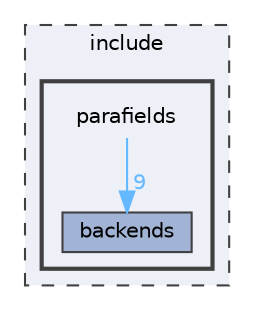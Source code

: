 digraph "parafields"
{
 // LATEX_PDF_SIZE
  bgcolor="transparent";
  edge [fontname=Helvetica,fontsize=10,labelfontname=Helvetica,labelfontsize=10];
  node [fontname=Helvetica,fontsize=10,shape=box,height=0.2,width=0.4];
  compound=true
  subgraph clusterdir_d44c64559bbebec7f509842c48db8b23 {
    graph [ bgcolor="#edf0f7", pencolor="grey25", label="include", fontname=Helvetica,fontsize=10 style="filled,dashed", URL="dir_d44c64559bbebec7f509842c48db8b23.html",tooltip=""]
  subgraph clusterdir_f1cf9fff43a340b5fb1246d6efff32e0 {
    graph [ bgcolor="#edf0f7", pencolor="grey25", label="", fontname=Helvetica,fontsize=10 style="filled,bold", URL="dir_f1cf9fff43a340b5fb1246d6efff32e0.html",tooltip=""]
    dir_f1cf9fff43a340b5fb1246d6efff32e0 [shape=plaintext, label="parafields"];
  dir_ea9e5c827facd80d4f763862135907ad [label="backends", fillcolor="#a2b4d6", color="grey25", style="filled", URL="dir_ea9e5c827facd80d4f763862135907ad.html",tooltip=""];
  }
  }
  dir_f1cf9fff43a340b5fb1246d6efff32e0->dir_ea9e5c827facd80d4f763862135907ad [headlabel="9", labeldistance=1.5 headhref="dir_000002_000000.html" href="dir_000002_000000.html" color="steelblue1" fontcolor="steelblue1"];
}
